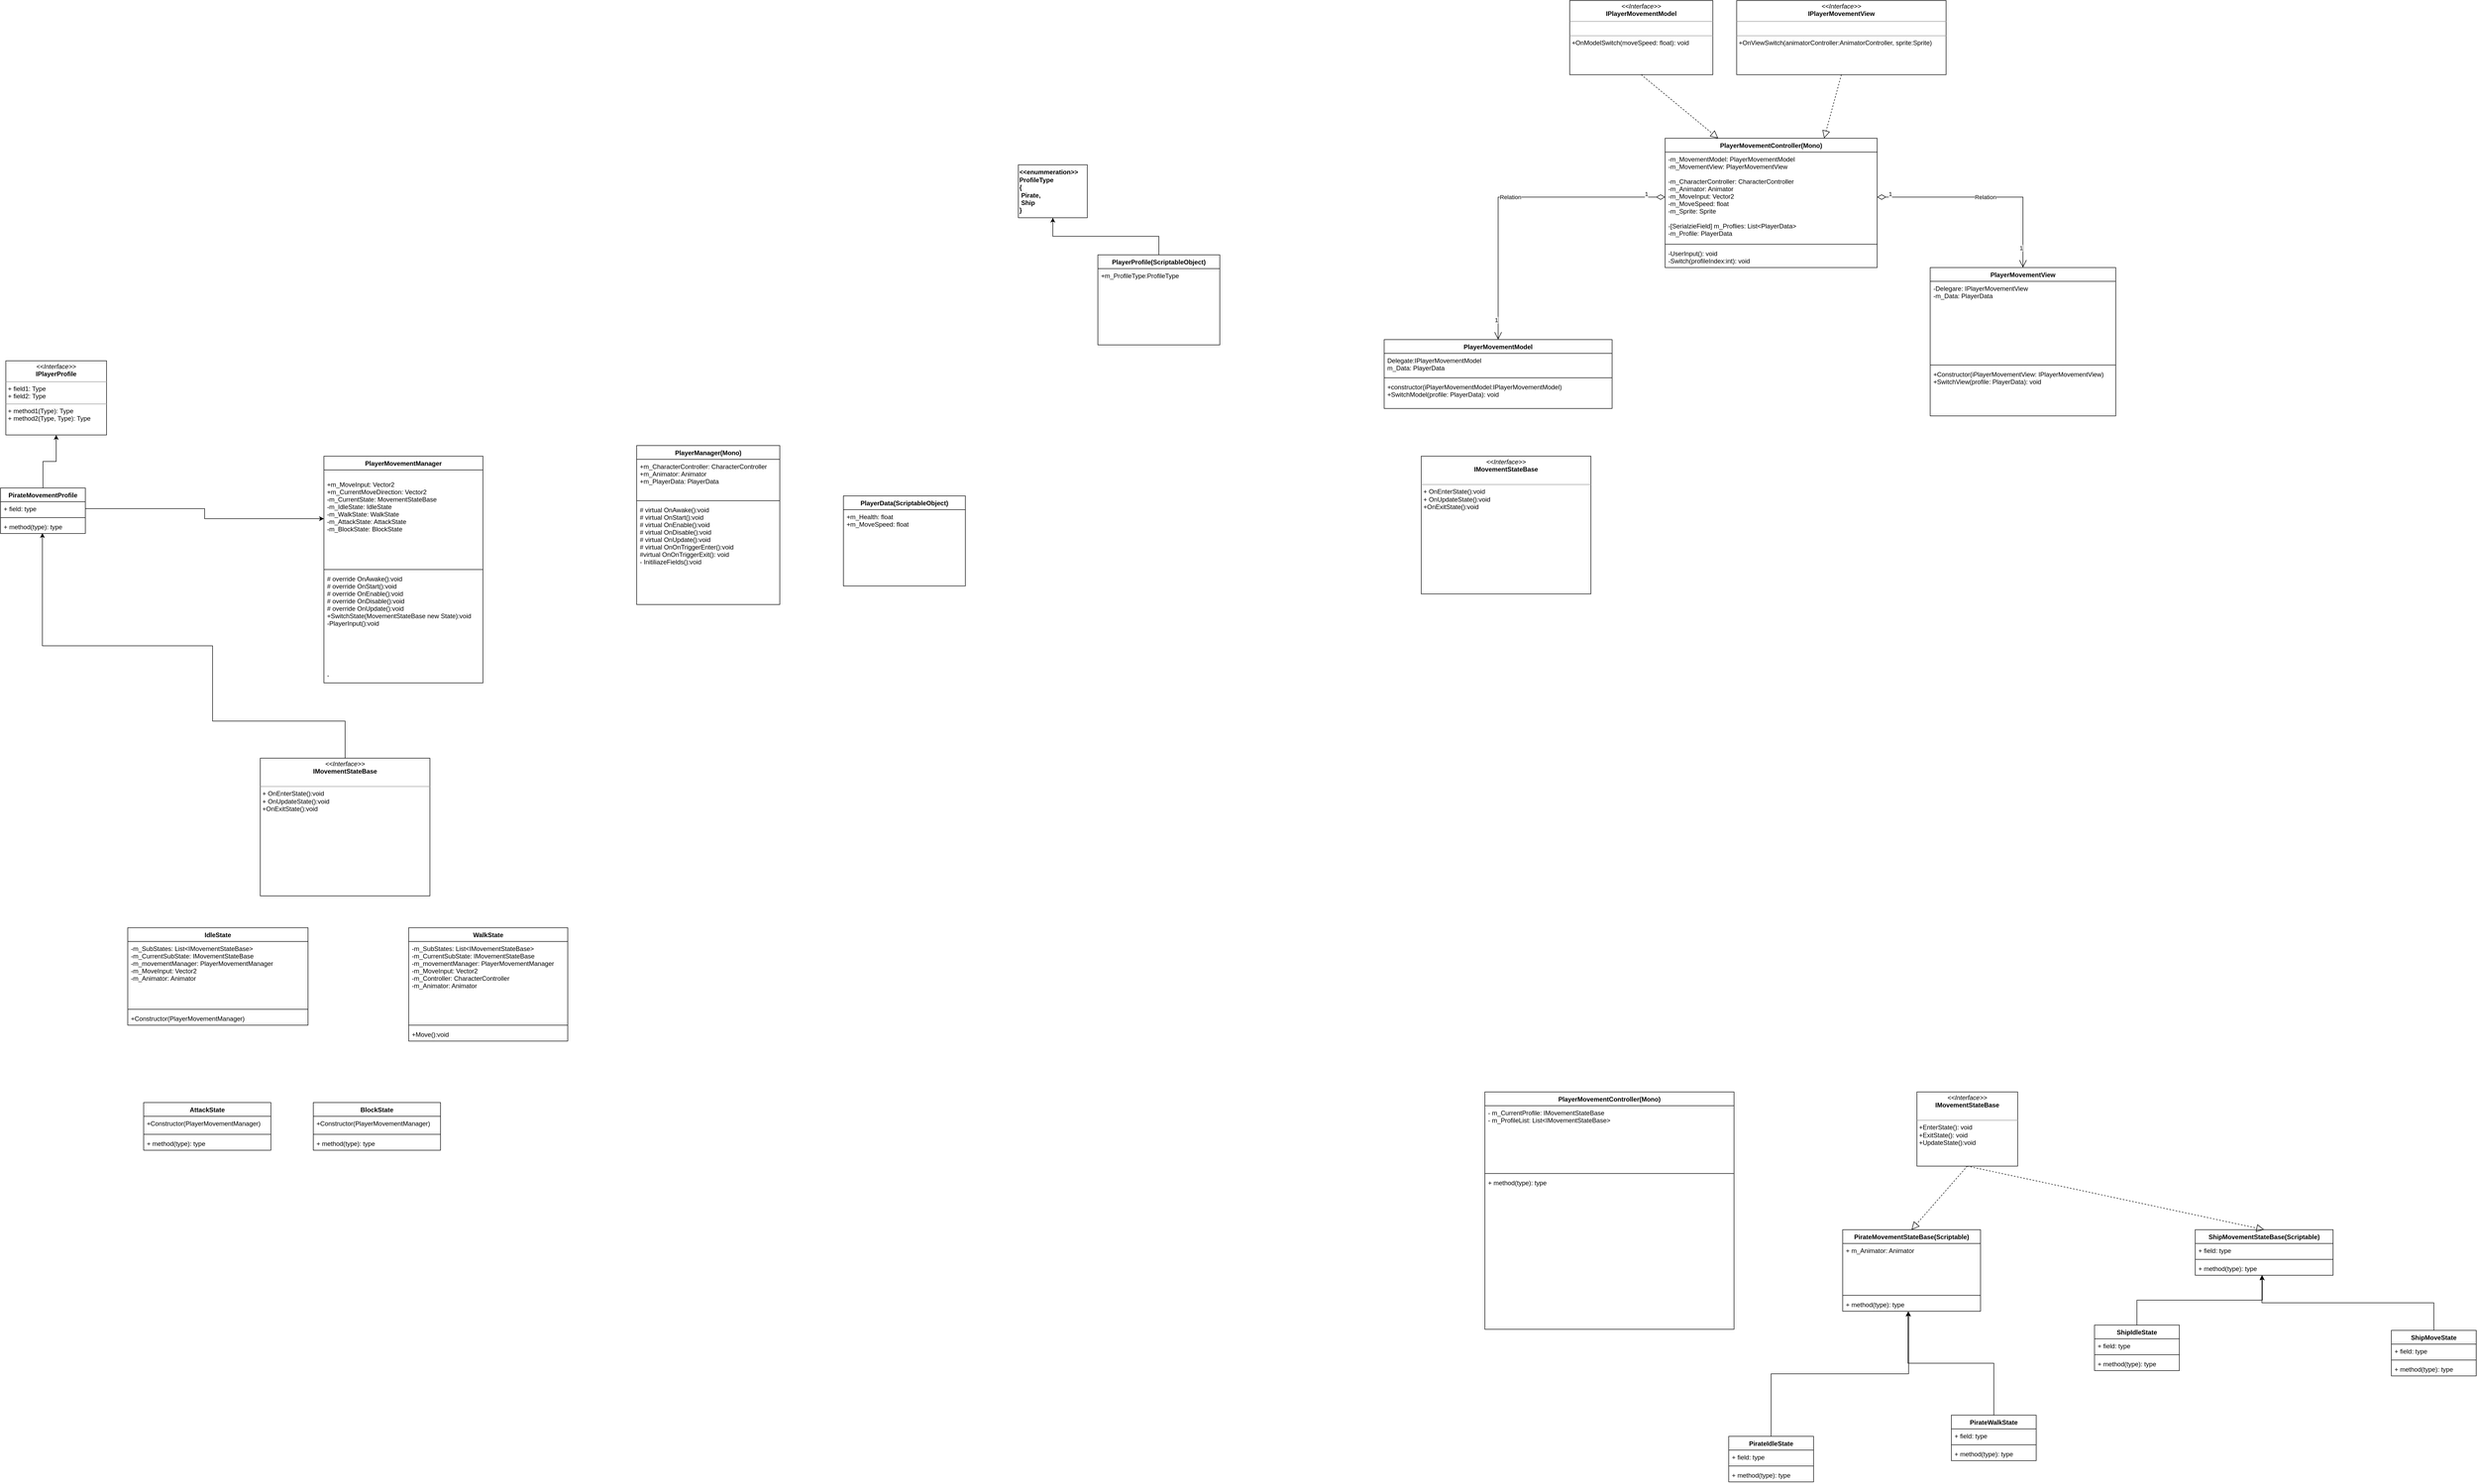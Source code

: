 <mxfile version="20.2.3" type="github">
  <diagram id="AmEnTjEuFJOwnKgjbxLm" name="PlayerManager">
    <mxGraphModel dx="1831" dy="1654" grid="1" gridSize="10" guides="1" tooltips="1" connect="1" arrows="1" fold="1" page="1" pageScale="1" pageWidth="850" pageHeight="1100" math="0" shadow="0">
      <root>
        <mxCell id="0" />
        <mxCell id="1" parent="0" />
        <mxCell id="JcnzHYC7QVYUQ1IUo25t-47" value="PlayerData(ScriptableObject)" style="swimlane;fontStyle=1;childLayout=stackLayout;horizontal=1;startSize=26;fillColor=none;horizontalStack=0;resizeParent=1;resizeParentMax=0;resizeLast=0;collapsible=1;marginBottom=0;" parent="1" vertex="1">
          <mxGeometry x="770" y="115" width="230" height="170" as="geometry" />
        </mxCell>
        <mxCell id="JcnzHYC7QVYUQ1IUo25t-48" value="+m_Health: float&#xa;+m_MoveSpeed: float&#xa;" style="text;strokeColor=none;fillColor=none;align=left;verticalAlign=top;spacingLeft=4;spacingRight=4;overflow=hidden;rotatable=0;points=[[0,0.5],[1,0.5]];portConstraint=eastwest;" parent="JcnzHYC7QVYUQ1IUo25t-47" vertex="1">
          <mxGeometry y="26" width="230" height="144" as="geometry" />
        </mxCell>
        <mxCell id="JcnzHYC7QVYUQ1IUo25t-1" value="PlayerManager(Mono)" style="swimlane;fontStyle=1;align=center;verticalAlign=top;childLayout=stackLayout;horizontal=1;startSize=26;horizontalStack=0;resizeParent=1;resizeParentMax=0;resizeLast=0;collapsible=1;marginBottom=0;" parent="1" vertex="1">
          <mxGeometry x="380" y="20" width="270" height="300" as="geometry" />
        </mxCell>
        <mxCell id="JcnzHYC7QVYUQ1IUo25t-2" value="+m_CharacterController: CharacterController&#xa;+m_Animator: Animator&#xa;+m_PlayerData: PlayerData" style="text;strokeColor=none;fillColor=none;align=left;verticalAlign=top;spacingLeft=4;spacingRight=4;overflow=hidden;rotatable=0;points=[[0,0.5],[1,0.5]];portConstraint=eastwest;" parent="JcnzHYC7QVYUQ1IUo25t-1" vertex="1">
          <mxGeometry y="26" width="270" height="74" as="geometry" />
        </mxCell>
        <mxCell id="JcnzHYC7QVYUQ1IUo25t-3" value="" style="line;strokeWidth=1;fillColor=none;align=left;verticalAlign=middle;spacingTop=-1;spacingLeft=3;spacingRight=3;rotatable=0;labelPosition=right;points=[];portConstraint=eastwest;" parent="JcnzHYC7QVYUQ1IUo25t-1" vertex="1">
          <mxGeometry y="100" width="270" height="8" as="geometry" />
        </mxCell>
        <mxCell id="JcnzHYC7QVYUQ1IUo25t-4" value="# virtual OnAwake():void&#xa;# virtual OnStart():void&#xa;# virtual OnEnable():void&#xa;# virtual OnDisable():void&#xa;# virtual OnUpdate():void&#xa;# virtual OnOnTriggerEnter():void&#xa;#virtual OnOnTriggerExit(): void&#xa;- InitiliazeFields():void" style="text;strokeColor=none;fillColor=none;align=left;verticalAlign=top;spacingLeft=4;spacingRight=4;overflow=hidden;rotatable=0;points=[[0,0.5],[1,0.5]];portConstraint=eastwest;" parent="JcnzHYC7QVYUQ1IUo25t-1" vertex="1">
          <mxGeometry y="108" width="270" height="192" as="geometry" />
        </mxCell>
        <mxCell id="JcnzHYC7QVYUQ1IUo25t-13" value="WalkState" style="swimlane;fontStyle=1;align=center;verticalAlign=top;childLayout=stackLayout;horizontal=1;startSize=26;horizontalStack=0;resizeParent=1;resizeParentMax=0;resizeLast=0;collapsible=1;marginBottom=0;" parent="1" vertex="1">
          <mxGeometry x="-50" y="930" width="300" height="214" as="geometry" />
        </mxCell>
        <mxCell id="JcnzHYC7QVYUQ1IUo25t-14" value="-m_SubStates: List&lt;IMovementStateBase&gt;&#xa;-m_CurrentSubState: IMovementStateBase&#xa;-m_movementManager: PlayerMovementManager&#xa;-m_MoveInput: Vector2&#xa;-m_Controller: CharacterController&#xa;-m_Animator: Animator" style="text;strokeColor=none;fillColor=none;align=left;verticalAlign=top;spacingLeft=4;spacingRight=4;overflow=hidden;rotatable=0;points=[[0,0.5],[1,0.5]];portConstraint=eastwest;" parent="JcnzHYC7QVYUQ1IUo25t-13" vertex="1">
          <mxGeometry y="26" width="300" height="154" as="geometry" />
        </mxCell>
        <mxCell id="JcnzHYC7QVYUQ1IUo25t-15" value="" style="line;strokeWidth=1;fillColor=none;align=left;verticalAlign=middle;spacingTop=-1;spacingLeft=3;spacingRight=3;rotatable=0;labelPosition=right;points=[];portConstraint=eastwest;" parent="JcnzHYC7QVYUQ1IUo25t-13" vertex="1">
          <mxGeometry y="180" width="300" height="8" as="geometry" />
        </mxCell>
        <mxCell id="JcnzHYC7QVYUQ1IUo25t-16" value="+Move():void" style="text;strokeColor=none;fillColor=none;align=left;verticalAlign=top;spacingLeft=4;spacingRight=4;overflow=hidden;rotatable=0;points=[[0,0.5],[1,0.5]];portConstraint=eastwest;" parent="JcnzHYC7QVYUQ1IUo25t-13" vertex="1">
          <mxGeometry y="188" width="300" height="26" as="geometry" />
        </mxCell>
        <mxCell id="JcnzHYC7QVYUQ1IUo25t-17" value="AttackState" style="swimlane;fontStyle=1;align=center;verticalAlign=top;childLayout=stackLayout;horizontal=1;startSize=26;horizontalStack=0;resizeParent=1;resizeParentMax=0;resizeLast=0;collapsible=1;marginBottom=0;" parent="1" vertex="1">
          <mxGeometry x="-550" y="1260" width="240" height="90" as="geometry" />
        </mxCell>
        <mxCell id="JcnzHYC7QVYUQ1IUo25t-18" value="+Constructor(PlayerMovementManager)" style="text;strokeColor=none;fillColor=none;align=left;verticalAlign=top;spacingLeft=4;spacingRight=4;overflow=hidden;rotatable=0;points=[[0,0.5],[1,0.5]];portConstraint=eastwest;" parent="JcnzHYC7QVYUQ1IUo25t-17" vertex="1">
          <mxGeometry y="26" width="240" height="30" as="geometry" />
        </mxCell>
        <mxCell id="JcnzHYC7QVYUQ1IUo25t-19" value="" style="line;strokeWidth=1;fillColor=none;align=left;verticalAlign=middle;spacingTop=-1;spacingLeft=3;spacingRight=3;rotatable=0;labelPosition=right;points=[];portConstraint=eastwest;" parent="JcnzHYC7QVYUQ1IUo25t-17" vertex="1">
          <mxGeometry y="56" width="240" height="8" as="geometry" />
        </mxCell>
        <mxCell id="JcnzHYC7QVYUQ1IUo25t-20" value="+ method(type): type" style="text;strokeColor=none;fillColor=none;align=left;verticalAlign=top;spacingLeft=4;spacingRight=4;overflow=hidden;rotatable=0;points=[[0,0.5],[1,0.5]];portConstraint=eastwest;" parent="JcnzHYC7QVYUQ1IUo25t-17" vertex="1">
          <mxGeometry y="64" width="240" height="26" as="geometry" />
        </mxCell>
        <mxCell id="JcnzHYC7QVYUQ1IUo25t-21" value="BlockState" style="swimlane;fontStyle=1;align=center;verticalAlign=top;childLayout=stackLayout;horizontal=1;startSize=26;horizontalStack=0;resizeParent=1;resizeParentMax=0;resizeLast=0;collapsible=1;marginBottom=0;" parent="1" vertex="1">
          <mxGeometry x="-230" y="1260" width="240" height="90" as="geometry" />
        </mxCell>
        <mxCell id="JcnzHYC7QVYUQ1IUo25t-22" value="+Constructor(PlayerMovementManager)" style="text;strokeColor=none;fillColor=none;align=left;verticalAlign=top;spacingLeft=4;spacingRight=4;overflow=hidden;rotatable=0;points=[[0,0.5],[1,0.5]];portConstraint=eastwest;" parent="JcnzHYC7QVYUQ1IUo25t-21" vertex="1">
          <mxGeometry y="26" width="240" height="30" as="geometry" />
        </mxCell>
        <mxCell id="JcnzHYC7QVYUQ1IUo25t-23" value="" style="line;strokeWidth=1;fillColor=none;align=left;verticalAlign=middle;spacingTop=-1;spacingLeft=3;spacingRight=3;rotatable=0;labelPosition=right;points=[];portConstraint=eastwest;" parent="JcnzHYC7QVYUQ1IUo25t-21" vertex="1">
          <mxGeometry y="56" width="240" height="8" as="geometry" />
        </mxCell>
        <mxCell id="JcnzHYC7QVYUQ1IUo25t-24" value="+ method(type): type" style="text;strokeColor=none;fillColor=none;align=left;verticalAlign=top;spacingLeft=4;spacingRight=4;overflow=hidden;rotatable=0;points=[[0,0.5],[1,0.5]];portConstraint=eastwest;" parent="JcnzHYC7QVYUQ1IUo25t-21" vertex="1">
          <mxGeometry y="64" width="240" height="26" as="geometry" />
        </mxCell>
        <mxCell id="JcnzHYC7QVYUQ1IUo25t-37" value="PlayerMovementManager" style="swimlane;fontStyle=1;align=center;verticalAlign=top;childLayout=stackLayout;horizontal=1;startSize=26;horizontalStack=0;resizeParent=1;resizeParentMax=0;resizeLast=0;collapsible=1;marginBottom=0;" parent="1" vertex="1">
          <mxGeometry x="-210" y="40" width="300" height="428" as="geometry" />
        </mxCell>
        <mxCell id="JcnzHYC7QVYUQ1IUo25t-38" value="&#xa;+m_MoveInput: Vector2&#xa;+m_CurrentMoveDirection: Vector2&#xa;-m_CurrentState: MovementStateBase&#xa;-m_IdleState: IdleState&#xa;-m_WalkState: WalkState&#xa;-m_AttackState: AttackState&#xa;-m_BlockState: BlockState" style="text;strokeColor=none;fillColor=none;align=left;verticalAlign=top;spacingLeft=4;spacingRight=4;overflow=hidden;rotatable=0;points=[[0,0.5],[1,0.5]];portConstraint=eastwest;" parent="JcnzHYC7QVYUQ1IUo25t-37" vertex="1">
          <mxGeometry y="26" width="300" height="184" as="geometry" />
        </mxCell>
        <mxCell id="JcnzHYC7QVYUQ1IUo25t-39" value="" style="line;strokeWidth=1;fillColor=none;align=left;verticalAlign=middle;spacingTop=-1;spacingLeft=3;spacingRight=3;rotatable=0;labelPosition=right;points=[];portConstraint=eastwest;" parent="JcnzHYC7QVYUQ1IUo25t-37" vertex="1">
          <mxGeometry y="210" width="300" height="8" as="geometry" />
        </mxCell>
        <mxCell id="JcnzHYC7QVYUQ1IUo25t-40" value="# override OnAwake():void&#xa;# override OnStart():void&#xa;# override OnEnable():void&#xa;# override OnDisable():void&#xa;# override OnUpdate():void&#xa;+SwitchState(MovementStateBase new State):void&#xa;-PlayerInput():void&#xa;&#xa;&#xa;&#xa;&#xa;&#xa;&#xa;-" style="text;strokeColor=none;fillColor=none;align=left;verticalAlign=top;spacingLeft=4;spacingRight=4;overflow=hidden;rotatable=0;points=[[0,0.5],[1,0.5]];portConstraint=eastwest;" parent="JcnzHYC7QVYUQ1IUo25t-37" vertex="1">
          <mxGeometry y="218" width="300" height="210" as="geometry" />
        </mxCell>
        <mxCell id="7YV_X0WLbBOmp0Il-c3y-9" style="edgeStyle=orthogonalEdgeStyle;rounded=0;orthogonalLoop=1;jettySize=auto;html=1;exitX=0.5;exitY=0;exitDx=0;exitDy=0;entryX=0.494;entryY=0.973;entryDx=0;entryDy=0;entryPerimeter=0;" parent="1" source="JcnzHYC7QVYUQ1IUo25t-41" target="7YV_X0WLbBOmp0Il-c3y-6" edge="1">
          <mxGeometry relative="1" as="geometry">
            <Array as="points">
              <mxPoint x="-170" y="540" />
              <mxPoint x="-420" y="540" />
              <mxPoint x="-420" y="398" />
              <mxPoint x="-741" y="398" />
            </Array>
          </mxGeometry>
        </mxCell>
        <mxCell id="JcnzHYC7QVYUQ1IUo25t-41" value="&lt;p style=&quot;margin:0px;margin-top:4px;text-align:center;&quot;&gt;&lt;i&gt;&amp;lt;&amp;lt;Interface&amp;gt;&amp;gt;&lt;/i&gt;&lt;br&gt;&lt;b&gt;IMovementStateBase&lt;/b&gt;&lt;/p&gt;&lt;p style=&quot;margin:0px;margin-left:4px;&quot;&gt;&lt;br&gt;&lt;/p&gt;&lt;hr size=&quot;1&quot;&gt;&lt;p style=&quot;margin:0px;margin-left:4px;&quot;&gt;+ OnEnterState():void&lt;/p&gt;&lt;p style=&quot;margin:0px;margin-left:4px;&quot;&gt;+ OnUpdateState():void&lt;/p&gt;&lt;p style=&quot;margin:0px;margin-left:4px;&quot;&gt;+OnExitState():void&lt;/p&gt;" style="verticalAlign=top;align=left;overflow=fill;fontSize=12;fontFamily=Helvetica;html=1;" parent="1" vertex="1">
          <mxGeometry x="-330" y="610" width="320" height="260" as="geometry" />
        </mxCell>
        <mxCell id="JcnzHYC7QVYUQ1IUo25t-52" value="IdleState" style="swimlane;fontStyle=1;align=center;verticalAlign=top;childLayout=stackLayout;horizontal=1;startSize=26;horizontalStack=0;resizeParent=1;resizeParentMax=0;resizeLast=0;collapsible=1;marginBottom=0;" parent="1" vertex="1">
          <mxGeometry x="-580" y="930" width="340" height="184" as="geometry" />
        </mxCell>
        <mxCell id="JcnzHYC7QVYUQ1IUo25t-53" value="-m_SubStates: List&lt;IMovementStateBase&gt;&#xa;-m_CurrentSubState: IMovementStateBase&#xa;-m_movementManager: PlayerMovementManager&#xa;-m_MoveInput: Vector2&#xa;-m_Animator: Animator" style="text;strokeColor=none;fillColor=none;align=left;verticalAlign=top;spacingLeft=4;spacingRight=4;overflow=hidden;rotatable=0;points=[[0,0.5],[1,0.5]];portConstraint=eastwest;" parent="JcnzHYC7QVYUQ1IUo25t-52" vertex="1">
          <mxGeometry y="26" width="340" height="124" as="geometry" />
        </mxCell>
        <mxCell id="JcnzHYC7QVYUQ1IUo25t-54" value="" style="line;strokeWidth=1;fillColor=none;align=left;verticalAlign=middle;spacingTop=-1;spacingLeft=3;spacingRight=3;rotatable=0;labelPosition=right;points=[];portConstraint=eastwest;" parent="JcnzHYC7QVYUQ1IUo25t-52" vertex="1">
          <mxGeometry y="150" width="340" height="8" as="geometry" />
        </mxCell>
        <mxCell id="JcnzHYC7QVYUQ1IUo25t-55" value="+Constructor(PlayerMovementManager)" style="text;strokeColor=none;fillColor=none;align=left;verticalAlign=top;spacingLeft=4;spacingRight=4;overflow=hidden;rotatable=0;points=[[0,0.5],[1,0.5]];portConstraint=eastwest;" parent="JcnzHYC7QVYUQ1IUo25t-52" vertex="1">
          <mxGeometry y="158" width="340" height="26" as="geometry" />
        </mxCell>
        <mxCell id="7YV_X0WLbBOmp0Il-c3y-2" value="&lt;p style=&quot;margin:0px;margin-top:4px;text-align:center;&quot;&gt;&lt;i&gt;&amp;lt;&amp;lt;Interface&amp;gt;&amp;gt;&lt;/i&gt;&lt;br&gt;&lt;b&gt;IPlayerProfile&lt;/b&gt;&lt;/p&gt;&lt;hr size=&quot;1&quot;&gt;&lt;p style=&quot;margin:0px;margin-left:4px;&quot;&gt;+ field1: Type&lt;br&gt;+ field2: Type&lt;/p&gt;&lt;hr size=&quot;1&quot;&gt;&lt;p style=&quot;margin:0px;margin-left:4px;&quot;&gt;+ method1(Type): Type&lt;br&gt;+ method2(Type, Type): Type&lt;/p&gt;" style="verticalAlign=top;align=left;overflow=fill;fontSize=12;fontFamily=Helvetica;html=1;" parent="1" vertex="1">
          <mxGeometry x="-810" y="-140" width="190" height="140" as="geometry" />
        </mxCell>
        <mxCell id="7YV_X0WLbBOmp0Il-c3y-7" style="edgeStyle=orthogonalEdgeStyle;rounded=0;orthogonalLoop=1;jettySize=auto;html=1;exitX=0.5;exitY=0;exitDx=0;exitDy=0;entryX=0.5;entryY=1;entryDx=0;entryDy=0;" parent="1" source="7YV_X0WLbBOmp0Il-c3y-3" target="7YV_X0WLbBOmp0Il-c3y-2" edge="1">
          <mxGeometry relative="1" as="geometry" />
        </mxCell>
        <mxCell id="7YV_X0WLbBOmp0Il-c3y-3" value="PirateMovementProfile" style="swimlane;fontStyle=1;align=center;verticalAlign=top;childLayout=stackLayout;horizontal=1;startSize=26;horizontalStack=0;resizeParent=1;resizeParentMax=0;resizeLast=0;collapsible=1;marginBottom=0;" parent="1" vertex="1">
          <mxGeometry x="-820" y="100" width="160" height="86" as="geometry" />
        </mxCell>
        <mxCell id="7YV_X0WLbBOmp0Il-c3y-4" value="+ field: type" style="text;strokeColor=none;fillColor=none;align=left;verticalAlign=top;spacingLeft=4;spacingRight=4;overflow=hidden;rotatable=0;points=[[0,0.5],[1,0.5]];portConstraint=eastwest;" parent="7YV_X0WLbBOmp0Il-c3y-3" vertex="1">
          <mxGeometry y="26" width="160" height="26" as="geometry" />
        </mxCell>
        <mxCell id="7YV_X0WLbBOmp0Il-c3y-5" value="" style="line;strokeWidth=1;fillColor=none;align=left;verticalAlign=middle;spacingTop=-1;spacingLeft=3;spacingRight=3;rotatable=0;labelPosition=right;points=[];portConstraint=eastwest;" parent="7YV_X0WLbBOmp0Il-c3y-3" vertex="1">
          <mxGeometry y="52" width="160" height="8" as="geometry" />
        </mxCell>
        <mxCell id="7YV_X0WLbBOmp0Il-c3y-6" value="+ method(type): type" style="text;strokeColor=none;fillColor=none;align=left;verticalAlign=top;spacingLeft=4;spacingRight=4;overflow=hidden;rotatable=0;points=[[0,0.5],[1,0.5]];portConstraint=eastwest;" parent="7YV_X0WLbBOmp0Il-c3y-3" vertex="1">
          <mxGeometry y="60" width="160" height="26" as="geometry" />
        </mxCell>
        <mxCell id="7YV_X0WLbBOmp0Il-c3y-8" style="edgeStyle=orthogonalEdgeStyle;rounded=0;orthogonalLoop=1;jettySize=auto;html=1;exitX=1;exitY=0.5;exitDx=0;exitDy=0;entryX=0;entryY=0.5;entryDx=0;entryDy=0;" parent="1" source="7YV_X0WLbBOmp0Il-c3y-4" target="JcnzHYC7QVYUQ1IUo25t-38" edge="1">
          <mxGeometry relative="1" as="geometry" />
        </mxCell>
        <mxCell id="jYEJ5_x8OXlnwCMzHCqk-1" value="PlayerMovementController(Mono)" style="swimlane;fontStyle=1;align=center;verticalAlign=top;childLayout=stackLayout;horizontal=1;startSize=26;horizontalStack=0;resizeParent=1;resizeParentMax=0;resizeLast=0;collapsible=1;marginBottom=0;" parent="1" vertex="1">
          <mxGeometry x="2320" y="-560" width="400" height="244" as="geometry" />
        </mxCell>
        <mxCell id="jYEJ5_x8OXlnwCMzHCqk-2" value="-m_MovementModel: PlayerMovementModel&#xa;-m_MovementView: PlayerMovementView&#xa;&#xa;-m_CharacterController: CharacterController&#xa;-m_Animator: Animator&#xa;-m_MoveInput: Vector2&#xa;-m_MoveSpeed: float&#xa;-m_Sprite: Sprite&#xa;&#xa;-[SerialzieField] m_Proflies: List&lt;PlayerData&gt;&#xa;-m_Profile: PlayerData" style="text;strokeColor=none;fillColor=none;align=left;verticalAlign=top;spacingLeft=4;spacingRight=4;overflow=hidden;rotatable=0;points=[[0,0.5],[1,0.5]];portConstraint=eastwest;" parent="jYEJ5_x8OXlnwCMzHCqk-1" vertex="1">
          <mxGeometry y="26" width="400" height="170" as="geometry" />
        </mxCell>
        <mxCell id="jYEJ5_x8OXlnwCMzHCqk-3" value="" style="line;strokeWidth=1;fillColor=none;align=left;verticalAlign=middle;spacingTop=-1;spacingLeft=3;spacingRight=3;rotatable=0;labelPosition=right;points=[];portConstraint=eastwest;" parent="jYEJ5_x8OXlnwCMzHCqk-1" vertex="1">
          <mxGeometry y="196" width="400" height="8" as="geometry" />
        </mxCell>
        <mxCell id="jYEJ5_x8OXlnwCMzHCqk-4" value="-UserInput(): void&#xa;-Switch(profileIndex:int): void" style="text;strokeColor=none;fillColor=none;align=left;verticalAlign=top;spacingLeft=4;spacingRight=4;overflow=hidden;rotatable=0;points=[[0,0.5],[1,0.5]];portConstraint=eastwest;" parent="jYEJ5_x8OXlnwCMzHCqk-1" vertex="1">
          <mxGeometry y="204" width="400" height="40" as="geometry" />
        </mxCell>
        <mxCell id="jYEJ5_x8OXlnwCMzHCqk-5" value="PlayerMovementModel" style="swimlane;fontStyle=1;align=center;verticalAlign=top;childLayout=stackLayout;horizontal=1;startSize=26;horizontalStack=0;resizeParent=1;resizeParentMax=0;resizeLast=0;collapsible=1;marginBottom=0;" parent="1" vertex="1">
          <mxGeometry x="1790" y="-180" width="430" height="130" as="geometry" />
        </mxCell>
        <mxCell id="jYEJ5_x8OXlnwCMzHCqk-6" value="Delegate:IPlayerMovementModel&#xa;m_Data: PlayerData" style="text;strokeColor=none;fillColor=none;align=left;verticalAlign=top;spacingLeft=4;spacingRight=4;overflow=hidden;rotatable=0;points=[[0,0.5],[1,0.5]];portConstraint=eastwest;" parent="jYEJ5_x8OXlnwCMzHCqk-5" vertex="1">
          <mxGeometry y="26" width="430" height="42" as="geometry" />
        </mxCell>
        <mxCell id="jYEJ5_x8OXlnwCMzHCqk-7" value="" style="line;strokeWidth=1;fillColor=none;align=left;verticalAlign=middle;spacingTop=-1;spacingLeft=3;spacingRight=3;rotatable=0;labelPosition=right;points=[];portConstraint=eastwest;" parent="jYEJ5_x8OXlnwCMzHCqk-5" vertex="1">
          <mxGeometry y="68" width="430" height="8" as="geometry" />
        </mxCell>
        <mxCell id="jYEJ5_x8OXlnwCMzHCqk-8" value="+constructor(iPlayerMovementModel:IPlayerMovementModel)&#xa;+SwitchModel(profile: PlayerData): void" style="text;strokeColor=none;fillColor=none;align=left;verticalAlign=top;spacingLeft=4;spacingRight=4;overflow=hidden;rotatable=0;points=[[0,0.5],[1,0.5]];portConstraint=eastwest;" parent="jYEJ5_x8OXlnwCMzHCqk-5" vertex="1">
          <mxGeometry y="76" width="430" height="54" as="geometry" />
        </mxCell>
        <mxCell id="jYEJ5_x8OXlnwCMzHCqk-9" value="PlayerMovementView" style="swimlane;fontStyle=1;align=center;verticalAlign=top;childLayout=stackLayout;horizontal=1;startSize=26;horizontalStack=0;resizeParent=1;resizeParentMax=0;resizeLast=0;collapsible=1;marginBottom=0;" parent="1" vertex="1">
          <mxGeometry x="2820" y="-316" width="350" height="280" as="geometry" />
        </mxCell>
        <mxCell id="jYEJ5_x8OXlnwCMzHCqk-10" value="-Delegare: IPlayerMovementView&#xa;-m_Data: PlayerData" style="text;strokeColor=none;fillColor=none;align=left;verticalAlign=top;spacingLeft=4;spacingRight=4;overflow=hidden;rotatable=0;points=[[0,0.5],[1,0.5]];portConstraint=eastwest;" parent="jYEJ5_x8OXlnwCMzHCqk-9" vertex="1">
          <mxGeometry y="26" width="350" height="154" as="geometry" />
        </mxCell>
        <mxCell id="jYEJ5_x8OXlnwCMzHCqk-11" value="" style="line;strokeWidth=1;fillColor=none;align=left;verticalAlign=middle;spacingTop=-1;spacingLeft=3;spacingRight=3;rotatable=0;labelPosition=right;points=[];portConstraint=eastwest;" parent="jYEJ5_x8OXlnwCMzHCqk-9" vertex="1">
          <mxGeometry y="180" width="350" height="8" as="geometry" />
        </mxCell>
        <mxCell id="jYEJ5_x8OXlnwCMzHCqk-12" value="+Constructor(iPlayerMovementView: IPlayerMovementView)&#xa;+SwitchView(profile: PlayerData): void" style="text;strokeColor=none;fillColor=none;align=left;verticalAlign=top;spacingLeft=4;spacingRight=4;overflow=hidden;rotatable=0;points=[[0,0.5],[1,0.5]];portConstraint=eastwest;" parent="jYEJ5_x8OXlnwCMzHCqk-9" vertex="1">
          <mxGeometry y="188" width="350" height="92" as="geometry" />
        </mxCell>
        <mxCell id="jYEJ5_x8OXlnwCMzHCqk-13" value="&lt;p style=&quot;margin:0px;margin-top:4px;text-align:center;&quot;&gt;&lt;i&gt;&amp;lt;&amp;lt;Interface&amp;gt;&amp;gt;&lt;/i&gt;&lt;br&gt;&lt;b&gt;IPlayerMovementModel&lt;/b&gt;&lt;/p&gt;&lt;hr size=&quot;1&quot;&gt;&lt;p style=&quot;margin:0px;margin-left:4px;&quot;&gt;&lt;br&gt;&lt;/p&gt;&lt;hr size=&quot;1&quot;&gt;&lt;p style=&quot;margin:0px;margin-left:4px;&quot;&gt;+OnModelSwitch(moveSpeed: float): void&lt;/p&gt;" style="verticalAlign=top;align=left;overflow=fill;fontSize=12;fontFamily=Helvetica;html=1;" parent="1" vertex="1">
          <mxGeometry x="2140" y="-820" width="270" height="140" as="geometry" />
        </mxCell>
        <mxCell id="jYEJ5_x8OXlnwCMzHCqk-14" value="&lt;p style=&quot;margin:0px;margin-top:4px;text-align:center;&quot;&gt;&lt;i&gt;&amp;lt;&amp;lt;Interface&amp;gt;&amp;gt;&lt;/i&gt;&lt;br&gt;&lt;b&gt;IPlayerMovementView&lt;/b&gt;&lt;/p&gt;&lt;hr size=&quot;1&quot;&gt;&lt;p style=&quot;margin:0px;margin-left:4px;&quot;&gt;&lt;br&gt;&lt;/p&gt;&lt;hr size=&quot;1&quot;&gt;&lt;p style=&quot;margin:0px;margin-left:4px;&quot;&gt;+OnViewSwitch(animatorController:AnimatorController, sprite:Sprite)&lt;/p&gt;" style="verticalAlign=top;align=left;overflow=fill;fontSize=12;fontFamily=Helvetica;html=1;" parent="1" vertex="1">
          <mxGeometry x="2455" y="-820" width="395" height="140" as="geometry" />
        </mxCell>
        <mxCell id="jYEJ5_x8OXlnwCMzHCqk-15" value="" style="endArrow=block;dashed=1;endFill=0;endSize=12;html=1;rounded=0;entryX=0.25;entryY=0;entryDx=0;entryDy=0;exitX=0.5;exitY=1;exitDx=0;exitDy=0;" parent="1" source="jYEJ5_x8OXlnwCMzHCqk-13" target="jYEJ5_x8OXlnwCMzHCqk-1" edge="1">
          <mxGeometry width="160" relative="1" as="geometry">
            <mxPoint x="2090" y="-650" as="sourcePoint" />
            <mxPoint x="2250" y="-650" as="targetPoint" />
          </mxGeometry>
        </mxCell>
        <mxCell id="jYEJ5_x8OXlnwCMzHCqk-16" value="" style="endArrow=block;dashed=1;endFill=0;endSize=12;html=1;rounded=0;entryX=0.75;entryY=0;entryDx=0;entryDy=0;exitX=0.5;exitY=1;exitDx=0;exitDy=0;" parent="1" source="jYEJ5_x8OXlnwCMzHCqk-14" target="jYEJ5_x8OXlnwCMzHCqk-1" edge="1">
          <mxGeometry width="160" relative="1" as="geometry">
            <mxPoint x="2410" y="-690" as="sourcePoint" />
            <mxPoint x="2497.5" y="-590" as="targetPoint" />
          </mxGeometry>
        </mxCell>
        <mxCell id="jYEJ5_x8OXlnwCMzHCqk-20" value="Relation" style="endArrow=open;html=1;endSize=12;startArrow=diamondThin;startSize=14;startFill=0;edgeStyle=orthogonalEdgeStyle;rounded=0;exitX=0;exitY=0.5;exitDx=0;exitDy=0;" parent="1" source="jYEJ5_x8OXlnwCMzHCqk-2" target="jYEJ5_x8OXlnwCMzHCqk-5" edge="1">
          <mxGeometry relative="1" as="geometry">
            <mxPoint x="1890" y="-550" as="sourcePoint" />
            <mxPoint x="2050" y="-550" as="targetPoint" />
          </mxGeometry>
        </mxCell>
        <mxCell id="jYEJ5_x8OXlnwCMzHCqk-21" value="1" style="edgeLabel;resizable=0;html=1;align=left;verticalAlign=top;" parent="jYEJ5_x8OXlnwCMzHCqk-20" connectable="0" vertex="1">
          <mxGeometry x="-1" relative="1" as="geometry">
            <mxPoint x="-40" y="-19" as="offset" />
          </mxGeometry>
        </mxCell>
        <mxCell id="jYEJ5_x8OXlnwCMzHCqk-22" value="1" style="edgeLabel;resizable=0;html=1;align=right;verticalAlign=top;" parent="jYEJ5_x8OXlnwCMzHCqk-20" connectable="0" vertex="1">
          <mxGeometry x="1" relative="1" as="geometry">
            <mxPoint y="-50" as="offset" />
          </mxGeometry>
        </mxCell>
        <mxCell id="jYEJ5_x8OXlnwCMzHCqk-24" value="Relation" style="endArrow=open;html=1;endSize=12;startArrow=diamondThin;startSize=14;startFill=0;edgeStyle=orthogonalEdgeStyle;rounded=0;exitX=1;exitY=0.5;exitDx=0;exitDy=0;entryX=0.5;entryY=0;entryDx=0;entryDy=0;" parent="1" source="jYEJ5_x8OXlnwCMzHCqk-2" target="jYEJ5_x8OXlnwCMzHCqk-9" edge="1">
          <mxGeometry relative="1" as="geometry">
            <mxPoint x="2740" y="-592.5" as="sourcePoint" />
            <mxPoint x="2660" y="-441.5" as="targetPoint" />
          </mxGeometry>
        </mxCell>
        <mxCell id="jYEJ5_x8OXlnwCMzHCqk-25" value="1" style="edgeLabel;resizable=0;html=1;align=left;verticalAlign=top;" parent="jYEJ5_x8OXlnwCMzHCqk-24" connectable="0" vertex="1">
          <mxGeometry x="-1" relative="1" as="geometry">
            <mxPoint x="20" y="-19" as="offset" />
          </mxGeometry>
        </mxCell>
        <mxCell id="jYEJ5_x8OXlnwCMzHCqk-26" value="1" style="edgeLabel;resizable=0;html=1;align=right;verticalAlign=top;" parent="jYEJ5_x8OXlnwCMzHCqk-24" connectable="0" vertex="1">
          <mxGeometry x="1" relative="1" as="geometry">
            <mxPoint y="-50" as="offset" />
          </mxGeometry>
        </mxCell>
        <mxCell id="N49cItZRoUy_AXhQhiwh-1" value="&lt;p style=&quot;margin:0px;margin-top:4px;text-align:center;&quot;&gt;&lt;i&gt;&amp;lt;&amp;lt;Interface&amp;gt;&amp;gt;&lt;/i&gt;&lt;br&gt;&lt;b&gt;IMovementStateBase&lt;/b&gt;&lt;/p&gt;&lt;p style=&quot;margin:0px;margin-left:4px;&quot;&gt;&lt;br&gt;&lt;/p&gt;&lt;hr size=&quot;1&quot;&gt;&lt;p style=&quot;margin:0px;margin-left:4px;&quot;&gt;+ OnEnterState():void&lt;/p&gt;&lt;p style=&quot;margin:0px;margin-left:4px;&quot;&gt;+ OnUpdateState():void&lt;/p&gt;&lt;p style=&quot;margin:0px;margin-left:4px;&quot;&gt;+OnExitState():void&lt;/p&gt;" style="verticalAlign=top;align=left;overflow=fill;fontSize=12;fontFamily=Helvetica;html=1;" parent="1" vertex="1">
          <mxGeometry x="1860" y="40" width="320" height="260" as="geometry" />
        </mxCell>
        <mxCell id="N49cItZRoUy_AXhQhiwh-5" style="edgeStyle=orthogonalEdgeStyle;rounded=0;orthogonalLoop=1;jettySize=auto;html=1;exitX=0.5;exitY=0;exitDx=0;exitDy=0;entryX=0.5;entryY=1;entryDx=0;entryDy=0;" parent="1" source="N49cItZRoUy_AXhQhiwh-2" target="N49cItZRoUy_AXhQhiwh-4" edge="1">
          <mxGeometry relative="1" as="geometry" />
        </mxCell>
        <mxCell id="N49cItZRoUy_AXhQhiwh-2" value="PlayerProfile(ScriptableObject)" style="swimlane;fontStyle=1;childLayout=stackLayout;horizontal=1;startSize=26;fillColor=none;horizontalStack=0;resizeParent=1;resizeParentMax=0;resizeLast=0;collapsible=1;marginBottom=0;" parent="1" vertex="1">
          <mxGeometry x="1250" y="-340" width="230" height="170" as="geometry" />
        </mxCell>
        <mxCell id="N49cItZRoUy_AXhQhiwh-3" value="+m_ProfileType:ProfileType&#xa;" style="text;strokeColor=none;fillColor=none;align=left;verticalAlign=top;spacingLeft=4;spacingRight=4;overflow=hidden;rotatable=0;points=[[0,0.5],[1,0.5]];portConstraint=eastwest;" parent="N49cItZRoUy_AXhQhiwh-2" vertex="1">
          <mxGeometry y="26" width="230" height="144" as="geometry" />
        </mxCell>
        <mxCell id="N49cItZRoUy_AXhQhiwh-4" value="&lt;b&gt;&amp;lt;&amp;lt;enummeration&amp;gt;&amp;gt;&lt;br&gt;ProfileType&lt;br&gt;{&lt;br&gt;&lt;span style=&quot;white-space: pre;&quot;&gt; &lt;/span&gt;Pirate,&lt;br&gt;&lt;span style=&quot;white-space: pre;&quot;&gt; &lt;/span&gt;Ship&lt;br&gt;}&lt;br&gt;&lt;/b&gt;" style="html=1;align=left;" parent="1" vertex="1">
          <mxGeometry x="1100" y="-510" width="130" height="100" as="geometry" />
        </mxCell>
        <mxCell id="UqajKjzIm8EiFfWzJ6l2-1" value="PlayerMovementController(Mono)" style="swimlane;fontStyle=1;align=center;verticalAlign=top;childLayout=stackLayout;horizontal=1;startSize=26;horizontalStack=0;resizeParent=1;resizeParentMax=0;resizeLast=0;collapsible=1;marginBottom=0;" vertex="1" parent="1">
          <mxGeometry x="1980" y="1240" width="470" height="448" as="geometry" />
        </mxCell>
        <mxCell id="UqajKjzIm8EiFfWzJ6l2-2" value="- m_CurrentProfile: IMovementStateBase&#xa;- m_ProfileList: List&lt;IMovementStateBase&gt;&#xa;" style="text;strokeColor=none;fillColor=none;align=left;verticalAlign=top;spacingLeft=4;spacingRight=4;overflow=hidden;rotatable=0;points=[[0,0.5],[1,0.5]];portConstraint=eastwest;" vertex="1" parent="UqajKjzIm8EiFfWzJ6l2-1">
          <mxGeometry y="26" width="470" height="124" as="geometry" />
        </mxCell>
        <mxCell id="UqajKjzIm8EiFfWzJ6l2-3" value="" style="line;strokeWidth=1;fillColor=none;align=left;verticalAlign=middle;spacingTop=-1;spacingLeft=3;spacingRight=3;rotatable=0;labelPosition=right;points=[];portConstraint=eastwest;" vertex="1" parent="UqajKjzIm8EiFfWzJ6l2-1">
          <mxGeometry y="150" width="470" height="8" as="geometry" />
        </mxCell>
        <mxCell id="UqajKjzIm8EiFfWzJ6l2-4" value="+ method(type): type" style="text;strokeColor=none;fillColor=none;align=left;verticalAlign=top;spacingLeft=4;spacingRight=4;overflow=hidden;rotatable=0;points=[[0,0.5],[1,0.5]];portConstraint=eastwest;" vertex="1" parent="UqajKjzIm8EiFfWzJ6l2-1">
          <mxGeometry y="158" width="470" height="290" as="geometry" />
        </mxCell>
        <mxCell id="UqajKjzIm8EiFfWzJ6l2-5" value="&lt;p style=&quot;margin:0px;margin-top:4px;text-align:center;&quot;&gt;&lt;i&gt;&amp;lt;&amp;lt;Interface&amp;gt;&amp;gt;&lt;/i&gt;&lt;br&gt;&lt;b&gt;IMovementStateBase&lt;/b&gt;&lt;/p&gt;&lt;p style=&quot;margin:0px;margin-left:4px;&quot;&gt;&lt;br&gt;&lt;/p&gt;&lt;hr size=&quot;1&quot;&gt;&lt;p style=&quot;margin:0px;margin-left:4px;&quot;&gt;+EnterState(): void&lt;/p&gt;&lt;p style=&quot;margin:0px;margin-left:4px;&quot;&gt;+ExitState(): void&lt;/p&gt;&lt;p style=&quot;margin:0px;margin-left:4px;&quot;&gt;+UpdateState():void&lt;/p&gt;" style="verticalAlign=top;align=left;overflow=fill;fontSize=12;fontFamily=Helvetica;html=1;" vertex="1" parent="1">
          <mxGeometry x="2795" y="1240" width="190" height="140" as="geometry" />
        </mxCell>
        <mxCell id="UqajKjzIm8EiFfWzJ6l2-10" value="PirateMovementStateBase(Scriptable)" style="swimlane;fontStyle=1;align=center;verticalAlign=top;childLayout=stackLayout;horizontal=1;startSize=26;horizontalStack=0;resizeParent=1;resizeParentMax=0;resizeLast=0;collapsible=1;marginBottom=0;" vertex="1" parent="1">
          <mxGeometry x="2655" y="1500" width="260" height="154" as="geometry" />
        </mxCell>
        <mxCell id="UqajKjzIm8EiFfWzJ6l2-11" value="+ m_Animator: Animator&#xa;" style="text;strokeColor=none;fillColor=none;align=left;verticalAlign=top;spacingLeft=4;spacingRight=4;overflow=hidden;rotatable=0;points=[[0,0.5],[1,0.5]];portConstraint=eastwest;" vertex="1" parent="UqajKjzIm8EiFfWzJ6l2-10">
          <mxGeometry y="26" width="260" height="94" as="geometry" />
        </mxCell>
        <mxCell id="UqajKjzIm8EiFfWzJ6l2-12" value="" style="line;strokeWidth=1;fillColor=none;align=left;verticalAlign=middle;spacingTop=-1;spacingLeft=3;spacingRight=3;rotatable=0;labelPosition=right;points=[];portConstraint=eastwest;" vertex="1" parent="UqajKjzIm8EiFfWzJ6l2-10">
          <mxGeometry y="120" width="260" height="8" as="geometry" />
        </mxCell>
        <mxCell id="UqajKjzIm8EiFfWzJ6l2-13" value="+ method(type): type" style="text;strokeColor=none;fillColor=none;align=left;verticalAlign=top;spacingLeft=4;spacingRight=4;overflow=hidden;rotatable=0;points=[[0,0.5],[1,0.5]];portConstraint=eastwest;" vertex="1" parent="UqajKjzIm8EiFfWzJ6l2-10">
          <mxGeometry y="128" width="260" height="26" as="geometry" />
        </mxCell>
        <mxCell id="UqajKjzIm8EiFfWzJ6l2-18" value="ShipMovementStateBase(Scriptable)" style="swimlane;fontStyle=1;align=center;verticalAlign=top;childLayout=stackLayout;horizontal=1;startSize=26;horizontalStack=0;resizeParent=1;resizeParentMax=0;resizeLast=0;collapsible=1;marginBottom=0;" vertex="1" parent="1">
          <mxGeometry x="3320" y="1500" width="260" height="86" as="geometry" />
        </mxCell>
        <mxCell id="UqajKjzIm8EiFfWzJ6l2-19" value="+ field: type" style="text;strokeColor=none;fillColor=none;align=left;verticalAlign=top;spacingLeft=4;spacingRight=4;overflow=hidden;rotatable=0;points=[[0,0.5],[1,0.5]];portConstraint=eastwest;" vertex="1" parent="UqajKjzIm8EiFfWzJ6l2-18">
          <mxGeometry y="26" width="260" height="26" as="geometry" />
        </mxCell>
        <mxCell id="UqajKjzIm8EiFfWzJ6l2-20" value="" style="line;strokeWidth=1;fillColor=none;align=left;verticalAlign=middle;spacingTop=-1;spacingLeft=3;spacingRight=3;rotatable=0;labelPosition=right;points=[];portConstraint=eastwest;" vertex="1" parent="UqajKjzIm8EiFfWzJ6l2-18">
          <mxGeometry y="52" width="260" height="8" as="geometry" />
        </mxCell>
        <mxCell id="UqajKjzIm8EiFfWzJ6l2-21" value="+ method(type): type" style="text;strokeColor=none;fillColor=none;align=left;verticalAlign=top;spacingLeft=4;spacingRight=4;overflow=hidden;rotatable=0;points=[[0,0.5],[1,0.5]];portConstraint=eastwest;" vertex="1" parent="UqajKjzIm8EiFfWzJ6l2-18">
          <mxGeometry y="60" width="260" height="26" as="geometry" />
        </mxCell>
        <mxCell id="UqajKjzIm8EiFfWzJ6l2-42" style="edgeStyle=orthogonalEdgeStyle;rounded=0;orthogonalLoop=1;jettySize=auto;html=1;exitX=0.5;exitY=0;exitDx=0;exitDy=0;entryX=0.478;entryY=1.026;entryDx=0;entryDy=0;entryPerimeter=0;" edge="1" parent="1" source="UqajKjzIm8EiFfWzJ6l2-22" target="UqajKjzIm8EiFfWzJ6l2-13">
          <mxGeometry relative="1" as="geometry" />
        </mxCell>
        <mxCell id="UqajKjzIm8EiFfWzJ6l2-22" value="PirateIdleState" style="swimlane;fontStyle=1;align=center;verticalAlign=top;childLayout=stackLayout;horizontal=1;startSize=26;horizontalStack=0;resizeParent=1;resizeParentMax=0;resizeLast=0;collapsible=1;marginBottom=0;" vertex="1" parent="1">
          <mxGeometry x="2440" y="1890" width="160" height="86" as="geometry" />
        </mxCell>
        <mxCell id="UqajKjzIm8EiFfWzJ6l2-23" value="+ field: type" style="text;strokeColor=none;fillColor=none;align=left;verticalAlign=top;spacingLeft=4;spacingRight=4;overflow=hidden;rotatable=0;points=[[0,0.5],[1,0.5]];portConstraint=eastwest;" vertex="1" parent="UqajKjzIm8EiFfWzJ6l2-22">
          <mxGeometry y="26" width="160" height="26" as="geometry" />
        </mxCell>
        <mxCell id="UqajKjzIm8EiFfWzJ6l2-24" value="" style="line;strokeWidth=1;fillColor=none;align=left;verticalAlign=middle;spacingTop=-1;spacingLeft=3;spacingRight=3;rotatable=0;labelPosition=right;points=[];portConstraint=eastwest;" vertex="1" parent="UqajKjzIm8EiFfWzJ6l2-22">
          <mxGeometry y="52" width="160" height="8" as="geometry" />
        </mxCell>
        <mxCell id="UqajKjzIm8EiFfWzJ6l2-25" value="+ method(type): type" style="text;strokeColor=none;fillColor=none;align=left;verticalAlign=top;spacingLeft=4;spacingRight=4;overflow=hidden;rotatable=0;points=[[0,0.5],[1,0.5]];portConstraint=eastwest;" vertex="1" parent="UqajKjzIm8EiFfWzJ6l2-22">
          <mxGeometry y="60" width="160" height="26" as="geometry" />
        </mxCell>
        <mxCell id="UqajKjzIm8EiFfWzJ6l2-44" style="edgeStyle=orthogonalEdgeStyle;rounded=0;orthogonalLoop=1;jettySize=auto;html=1;exitX=0.5;exitY=0;exitDx=0;exitDy=0;entryX=0.487;entryY=1.026;entryDx=0;entryDy=0;entryPerimeter=0;" edge="1" parent="1" source="UqajKjzIm8EiFfWzJ6l2-26" target="UqajKjzIm8EiFfWzJ6l2-21">
          <mxGeometry relative="1" as="geometry" />
        </mxCell>
        <mxCell id="UqajKjzIm8EiFfWzJ6l2-26" value="ShipIdleState" style="swimlane;fontStyle=1;align=center;verticalAlign=top;childLayout=stackLayout;horizontal=1;startSize=26;horizontalStack=0;resizeParent=1;resizeParentMax=0;resizeLast=0;collapsible=1;marginBottom=0;" vertex="1" parent="1">
          <mxGeometry x="3130" y="1680" width="160" height="86" as="geometry" />
        </mxCell>
        <mxCell id="UqajKjzIm8EiFfWzJ6l2-27" value="+ field: type" style="text;strokeColor=none;fillColor=none;align=left;verticalAlign=top;spacingLeft=4;spacingRight=4;overflow=hidden;rotatable=0;points=[[0,0.5],[1,0.5]];portConstraint=eastwest;" vertex="1" parent="UqajKjzIm8EiFfWzJ6l2-26">
          <mxGeometry y="26" width="160" height="26" as="geometry" />
        </mxCell>
        <mxCell id="UqajKjzIm8EiFfWzJ6l2-28" value="" style="line;strokeWidth=1;fillColor=none;align=left;verticalAlign=middle;spacingTop=-1;spacingLeft=3;spacingRight=3;rotatable=0;labelPosition=right;points=[];portConstraint=eastwest;" vertex="1" parent="UqajKjzIm8EiFfWzJ6l2-26">
          <mxGeometry y="52" width="160" height="8" as="geometry" />
        </mxCell>
        <mxCell id="UqajKjzIm8EiFfWzJ6l2-29" value="+ method(type): type" style="text;strokeColor=none;fillColor=none;align=left;verticalAlign=top;spacingLeft=4;spacingRight=4;overflow=hidden;rotatable=0;points=[[0,0.5],[1,0.5]];portConstraint=eastwest;" vertex="1" parent="UqajKjzIm8EiFfWzJ6l2-26">
          <mxGeometry y="60" width="160" height="26" as="geometry" />
        </mxCell>
        <mxCell id="UqajKjzIm8EiFfWzJ6l2-41" style="edgeStyle=orthogonalEdgeStyle;rounded=0;orthogonalLoop=1;jettySize=auto;html=1;exitX=0.5;exitY=0;exitDx=0;exitDy=0;entryX=0.474;entryY=1.026;entryDx=0;entryDy=0;entryPerimeter=0;" edge="1" parent="1" source="UqajKjzIm8EiFfWzJ6l2-30" target="UqajKjzIm8EiFfWzJ6l2-13">
          <mxGeometry relative="1" as="geometry" />
        </mxCell>
        <mxCell id="UqajKjzIm8EiFfWzJ6l2-30" value="PirateWalkState" style="swimlane;fontStyle=1;align=center;verticalAlign=top;childLayout=stackLayout;horizontal=1;startSize=26;horizontalStack=0;resizeParent=1;resizeParentMax=0;resizeLast=0;collapsible=1;marginBottom=0;" vertex="1" parent="1">
          <mxGeometry x="2860" y="1850" width="160" height="86" as="geometry" />
        </mxCell>
        <mxCell id="UqajKjzIm8EiFfWzJ6l2-31" value="+ field: type" style="text;strokeColor=none;fillColor=none;align=left;verticalAlign=top;spacingLeft=4;spacingRight=4;overflow=hidden;rotatable=0;points=[[0,0.5],[1,0.5]];portConstraint=eastwest;" vertex="1" parent="UqajKjzIm8EiFfWzJ6l2-30">
          <mxGeometry y="26" width="160" height="26" as="geometry" />
        </mxCell>
        <mxCell id="UqajKjzIm8EiFfWzJ6l2-32" value="" style="line;strokeWidth=1;fillColor=none;align=left;verticalAlign=middle;spacingTop=-1;spacingLeft=3;spacingRight=3;rotatable=0;labelPosition=right;points=[];portConstraint=eastwest;" vertex="1" parent="UqajKjzIm8EiFfWzJ6l2-30">
          <mxGeometry y="52" width="160" height="8" as="geometry" />
        </mxCell>
        <mxCell id="UqajKjzIm8EiFfWzJ6l2-33" value="+ method(type): type" style="text;strokeColor=none;fillColor=none;align=left;verticalAlign=top;spacingLeft=4;spacingRight=4;overflow=hidden;rotatable=0;points=[[0,0.5],[1,0.5]];portConstraint=eastwest;" vertex="1" parent="UqajKjzIm8EiFfWzJ6l2-30">
          <mxGeometry y="60" width="160" height="26" as="geometry" />
        </mxCell>
        <mxCell id="UqajKjzIm8EiFfWzJ6l2-43" style="edgeStyle=orthogonalEdgeStyle;rounded=0;orthogonalLoop=1;jettySize=auto;html=1;exitX=0.5;exitY=0;exitDx=0;exitDy=0;entryX=0.484;entryY=0.994;entryDx=0;entryDy=0;entryPerimeter=0;" edge="1" parent="1" source="UqajKjzIm8EiFfWzJ6l2-34" target="UqajKjzIm8EiFfWzJ6l2-21">
          <mxGeometry relative="1" as="geometry" />
        </mxCell>
        <mxCell id="UqajKjzIm8EiFfWzJ6l2-34" value="ShipMoveState" style="swimlane;fontStyle=1;align=center;verticalAlign=top;childLayout=stackLayout;horizontal=1;startSize=26;horizontalStack=0;resizeParent=1;resizeParentMax=0;resizeLast=0;collapsible=1;marginBottom=0;" vertex="1" parent="1">
          <mxGeometry x="3690" y="1690" width="160" height="86" as="geometry" />
        </mxCell>
        <mxCell id="UqajKjzIm8EiFfWzJ6l2-35" value="+ field: type" style="text;strokeColor=none;fillColor=none;align=left;verticalAlign=top;spacingLeft=4;spacingRight=4;overflow=hidden;rotatable=0;points=[[0,0.5],[1,0.5]];portConstraint=eastwest;" vertex="1" parent="UqajKjzIm8EiFfWzJ6l2-34">
          <mxGeometry y="26" width="160" height="26" as="geometry" />
        </mxCell>
        <mxCell id="UqajKjzIm8EiFfWzJ6l2-36" value="" style="line;strokeWidth=1;fillColor=none;align=left;verticalAlign=middle;spacingTop=-1;spacingLeft=3;spacingRight=3;rotatable=0;labelPosition=right;points=[];portConstraint=eastwest;" vertex="1" parent="UqajKjzIm8EiFfWzJ6l2-34">
          <mxGeometry y="52" width="160" height="8" as="geometry" />
        </mxCell>
        <mxCell id="UqajKjzIm8EiFfWzJ6l2-37" value="+ method(type): type" style="text;strokeColor=none;fillColor=none;align=left;verticalAlign=top;spacingLeft=4;spacingRight=4;overflow=hidden;rotatable=0;points=[[0,0.5],[1,0.5]];portConstraint=eastwest;" vertex="1" parent="UqajKjzIm8EiFfWzJ6l2-34">
          <mxGeometry y="60" width="160" height="26" as="geometry" />
        </mxCell>
        <mxCell id="UqajKjzIm8EiFfWzJ6l2-38" value="" style="endArrow=block;dashed=1;endFill=0;endSize=12;html=1;rounded=0;entryX=0.5;entryY=0;entryDx=0;entryDy=0;exitX=0.5;exitY=1;exitDx=0;exitDy=0;" edge="1" parent="1" source="UqajKjzIm8EiFfWzJ6l2-5" target="UqajKjzIm8EiFfWzJ6l2-10">
          <mxGeometry width="160" relative="1" as="geometry">
            <mxPoint x="2630" y="1390" as="sourcePoint" />
            <mxPoint x="2790" y="1390" as="targetPoint" />
          </mxGeometry>
        </mxCell>
        <mxCell id="UqajKjzIm8EiFfWzJ6l2-39" value="" style="endArrow=block;dashed=1;endFill=0;endSize=12;html=1;rounded=0;entryX=0.5;entryY=0;entryDx=0;entryDy=0;exitX=0.5;exitY=1;exitDx=0;exitDy=0;" edge="1" parent="1" source="UqajKjzIm8EiFfWzJ6l2-5" target="UqajKjzIm8EiFfWzJ6l2-18">
          <mxGeometry width="160" relative="1" as="geometry">
            <mxPoint x="2900" y="1390" as="sourcePoint" />
            <mxPoint x="2795" y="1510" as="targetPoint" />
          </mxGeometry>
        </mxCell>
      </root>
    </mxGraphModel>
  </diagram>
</mxfile>
